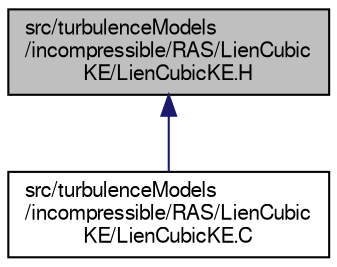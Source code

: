 digraph "src/turbulenceModels/incompressible/RAS/LienCubicKE/LienCubicKE.H"
{
  bgcolor="transparent";
  edge [fontname="FreeSans",fontsize="10",labelfontname="FreeSans",labelfontsize="10"];
  node [fontname="FreeSans",fontsize="10",shape=record];
  Node2 [label="src/turbulenceModels\l/incompressible/RAS/LienCubic\lKE/LienCubicKE.H",height=0.2,width=0.4,color="black", fillcolor="grey75", style="filled", fontcolor="black"];
  Node2 -> Node3 [dir="back",color="midnightblue",fontsize="10",style="solid",fontname="FreeSans"];
  Node3 [label="src/turbulenceModels\l/incompressible/RAS/LienCubic\lKE/LienCubicKE.C",height=0.2,width=0.4,color="black",URL="$a17588.html"];
}

